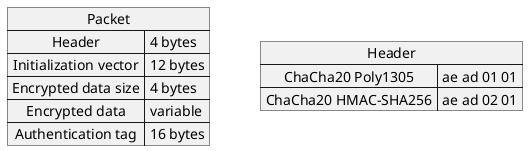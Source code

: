 @startuml
map "Packet" as packet {
	Header => 4 bytes
	Initialization vector => 12 bytes
	Encrypted data size => 4 bytes
	Encrypted data => variable
	Authentication tag => 16 bytes
}

map "Header" as header {
	ChaCha20 Poly1305 => ae ad 01 01
	ChaCha20 HMAC-SHA256 => ae ad 02 01
}
@enduml
